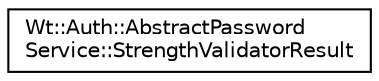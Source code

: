 digraph "Graphical Class Hierarchy"
{
 // LATEX_PDF_SIZE
  edge [fontname="Helvetica",fontsize="10",labelfontname="Helvetica",labelfontsize="10"];
  node [fontname="Helvetica",fontsize="10",shape=record];
  rankdir="LR";
  Node0 [label="Wt::Auth::AbstractPassword\lService::StrengthValidatorResult",height=0.2,width=0.4,color="black", fillcolor="white", style="filled",URL="$classWt_1_1Auth_1_1AbstractPasswordService_1_1StrengthValidatorResult.html",tooltip="Result returned when validating password strength."];
}
